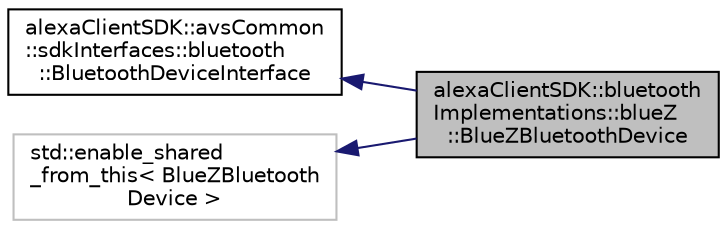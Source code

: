 digraph "alexaClientSDK::bluetoothImplementations::blueZ::BlueZBluetoothDevice"
{
 // LATEX_PDF_SIZE
  edge [fontname="Helvetica",fontsize="10",labelfontname="Helvetica",labelfontsize="10"];
  node [fontname="Helvetica",fontsize="10",shape=record];
  rankdir="LR";
  Node1 [label="alexaClientSDK::bluetooth\lImplementations::blueZ\l::BlueZBluetoothDevice",height=0.2,width=0.4,color="black", fillcolor="grey75", style="filled", fontcolor="black",tooltip="A BlueZ implementation of the BluetoothDeviceInterface."];
  Node2 -> Node1 [dir="back",color="midnightblue",fontsize="10",style="solid",fontname="Helvetica"];
  Node2 [label="alexaClientSDK::avsCommon\l::sdkInterfaces::bluetooth\l::BluetoothDeviceInterface",height=0.2,width=0.4,color="black", fillcolor="white", style="filled",URL="$classalexa_client_s_d_k_1_1avs_common_1_1sdk_interfaces_1_1bluetooth_1_1_bluetooth_device_interface.html",tooltip="Represents a Bluetooth Device."];
  Node3 -> Node1 [dir="back",color="midnightblue",fontsize="10",style="solid",fontname="Helvetica"];
  Node3 [label="std::enable_shared\l_from_this\< BlueZBluetooth\lDevice \>",height=0.2,width=0.4,color="grey75", fillcolor="white", style="filled",tooltip=" "];
}
